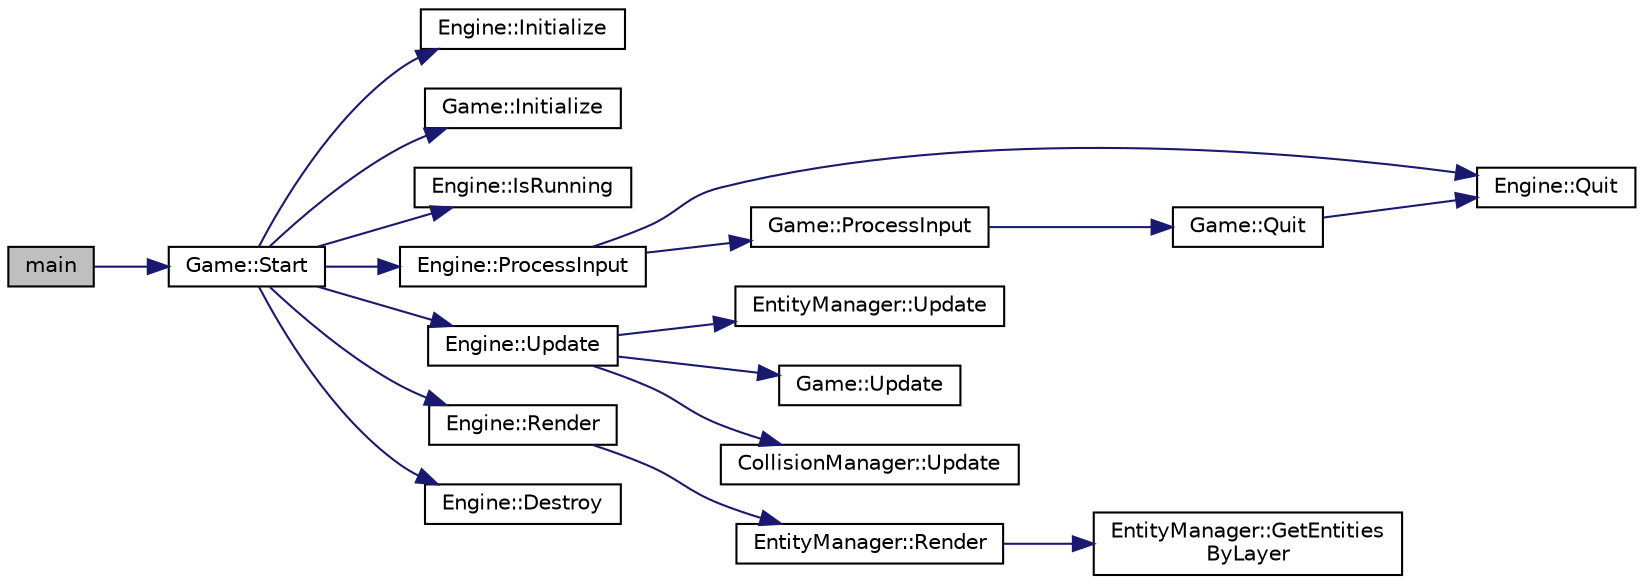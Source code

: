digraph "main"
{
  edge [fontname="Helvetica",fontsize="10",labelfontname="Helvetica",labelfontsize="10"];
  node [fontname="Helvetica",fontsize="10",shape=record];
  rankdir="LR";
  Node1 [label="main",height=0.2,width=0.4,color="black", fillcolor="grey75", style="filled", fontcolor="black"];
  Node1 -> Node2 [color="midnightblue",fontsize="10",style="solid",fontname="Helvetica"];
  Node2 [label="Game::Start",height=0.2,width=0.4,color="black", fillcolor="white", style="filled",URL="$class_game.html#adb05b20574551a26f8cf1dc664782790"];
  Node2 -> Node3 [color="midnightblue",fontsize="10",style="solid",fontname="Helvetica"];
  Node3 [label="Engine::Initialize",height=0.2,width=0.4,color="black", fillcolor="white", style="filled",URL="$class_engine.html#ac4e09ec84f8ec15effcfd83fab4cd500"];
  Node2 -> Node4 [color="midnightblue",fontsize="10",style="solid",fontname="Helvetica"];
  Node4 [label="Game::Initialize",height=0.2,width=0.4,color="black", fillcolor="white", style="filled",URL="$class_game.html#adc01a7fae5261c95f7e6b41024e6c533"];
  Node2 -> Node5 [color="midnightblue",fontsize="10",style="solid",fontname="Helvetica"];
  Node5 [label="Engine::IsRunning",height=0.2,width=0.4,color="black", fillcolor="white", style="filled",URL="$class_engine.html#a814cb261f96e77672b40012af9faf74c"];
  Node2 -> Node6 [color="midnightblue",fontsize="10",style="solid",fontname="Helvetica"];
  Node6 [label="Engine::ProcessInput",height=0.2,width=0.4,color="black", fillcolor="white", style="filled",URL="$class_engine.html#ab68d0f3a90f84bec81d2de30cef77d58"];
  Node6 -> Node7 [color="midnightblue",fontsize="10",style="solid",fontname="Helvetica"];
  Node7 [label="Engine::Quit",height=0.2,width=0.4,color="black", fillcolor="white", style="filled",URL="$class_engine.html#ac703279e3531bc1e668115affceb8c37"];
  Node6 -> Node8 [color="midnightblue",fontsize="10",style="solid",fontname="Helvetica"];
  Node8 [label="Game::ProcessInput",height=0.2,width=0.4,color="black", fillcolor="white", style="filled",URL="$class_game.html#afe6641298482cc363efe6bcb5b21f3d8"];
  Node8 -> Node9 [color="midnightblue",fontsize="10",style="solid",fontname="Helvetica"];
  Node9 [label="Game::Quit",height=0.2,width=0.4,color="black", fillcolor="white", style="filled",URL="$class_game.html#a1827c75a4b4ab4a543bf99772a55337c"];
  Node9 -> Node7 [color="midnightblue",fontsize="10",style="solid",fontname="Helvetica"];
  Node2 -> Node10 [color="midnightblue",fontsize="10",style="solid",fontname="Helvetica"];
  Node10 [label="Engine::Update",height=0.2,width=0.4,color="black", fillcolor="white", style="filled",URL="$class_engine.html#ac84eefe06226f430a2448306e6fd2579"];
  Node10 -> Node11 [color="midnightblue",fontsize="10",style="solid",fontname="Helvetica"];
  Node11 [label="EntityManager::Update",height=0.2,width=0.4,color="black", fillcolor="white", style="filled",URL="$class_entity_manager.html#a29ee635235a8b76bdf10336d70dbf6ed"];
  Node10 -> Node12 [color="midnightblue",fontsize="10",style="solid",fontname="Helvetica"];
  Node12 [label="Game::Update",height=0.2,width=0.4,color="black", fillcolor="white", style="filled",URL="$class_game.html#ad8f471b99752fee0b588069109a13c53"];
  Node10 -> Node13 [color="midnightblue",fontsize="10",style="solid",fontname="Helvetica"];
  Node13 [label="CollisionManager::Update",height=0.2,width=0.4,color="black", fillcolor="white", style="filled",URL="$class_collision_manager.html#a23c21d077dbfd7ca86e7c0649d775dfc"];
  Node2 -> Node14 [color="midnightblue",fontsize="10",style="solid",fontname="Helvetica"];
  Node14 [label="Engine::Render",height=0.2,width=0.4,color="black", fillcolor="white", style="filled",URL="$class_engine.html#acde70aed0043e2e2091d0bb6cce8e3c1"];
  Node14 -> Node15 [color="midnightblue",fontsize="10",style="solid",fontname="Helvetica"];
  Node15 [label="EntityManager::Render",height=0.2,width=0.4,color="black", fillcolor="white", style="filled",URL="$class_entity_manager.html#ad8bac9ea131d6b9dae9311dbc701d9ab"];
  Node15 -> Node16 [color="midnightblue",fontsize="10",style="solid",fontname="Helvetica"];
  Node16 [label="EntityManager::GetEntities\lByLayer",height=0.2,width=0.4,color="black", fillcolor="white", style="filled",URL="$class_entity_manager.html#a044b3d15bac11faadff831c80db0a8f5"];
  Node2 -> Node17 [color="midnightblue",fontsize="10",style="solid",fontname="Helvetica"];
  Node17 [label="Engine::Destroy",height=0.2,width=0.4,color="black", fillcolor="white", style="filled",URL="$class_engine.html#aaa92f059235842e9dfa81e89dc717d0a"];
}
